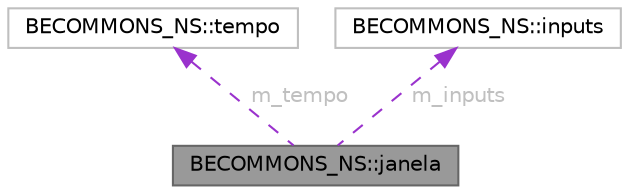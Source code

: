 digraph "BECOMMONS_NS::janela"
{
 // LATEX_PDF_SIZE
  bgcolor="transparent";
  edge [fontname=Helvetica,fontsize=10,labelfontname=Helvetica,labelfontsize=10];
  node [fontname=Helvetica,fontsize=10,shape=box,height=0.2,width=0.4];
  Node1 [id="Node000001",label="BECOMMONS_NS::janela",height=0.2,width=0.4,color="gray40", fillcolor="grey60", style="filled", fontcolor="black",tooltip="facilita o uso da janela glfw"];
  Node2 -> Node1 [id="edge1_Node000001_Node000002",dir="back",color="darkorchid3",style="dashed",tooltip=" ",label=" m_tempo",fontcolor="grey" ];
  Node2 [id="Node000002",label="BECOMMONS_NS::tempo",height=0.2,width=0.4,color="grey75", fillcolor="white", style="filled",URL="$d0/dfd/structBECOMMONS__NS_1_1tempo.html",tooltip=" "];
  Node3 -> Node1 [id="edge2_Node000001_Node000003",dir="back",color="darkorchid3",style="dashed",tooltip=" ",label=" m_inputs",fontcolor="grey" ];
  Node3 [id="Node000003",label="BECOMMONS_NS::inputs",height=0.2,width=0.4,color="grey75", fillcolor="white", style="filled",URL="$d5/d20/classBECOMMONS__NS_1_1inputs.html",tooltip=" "];
}
